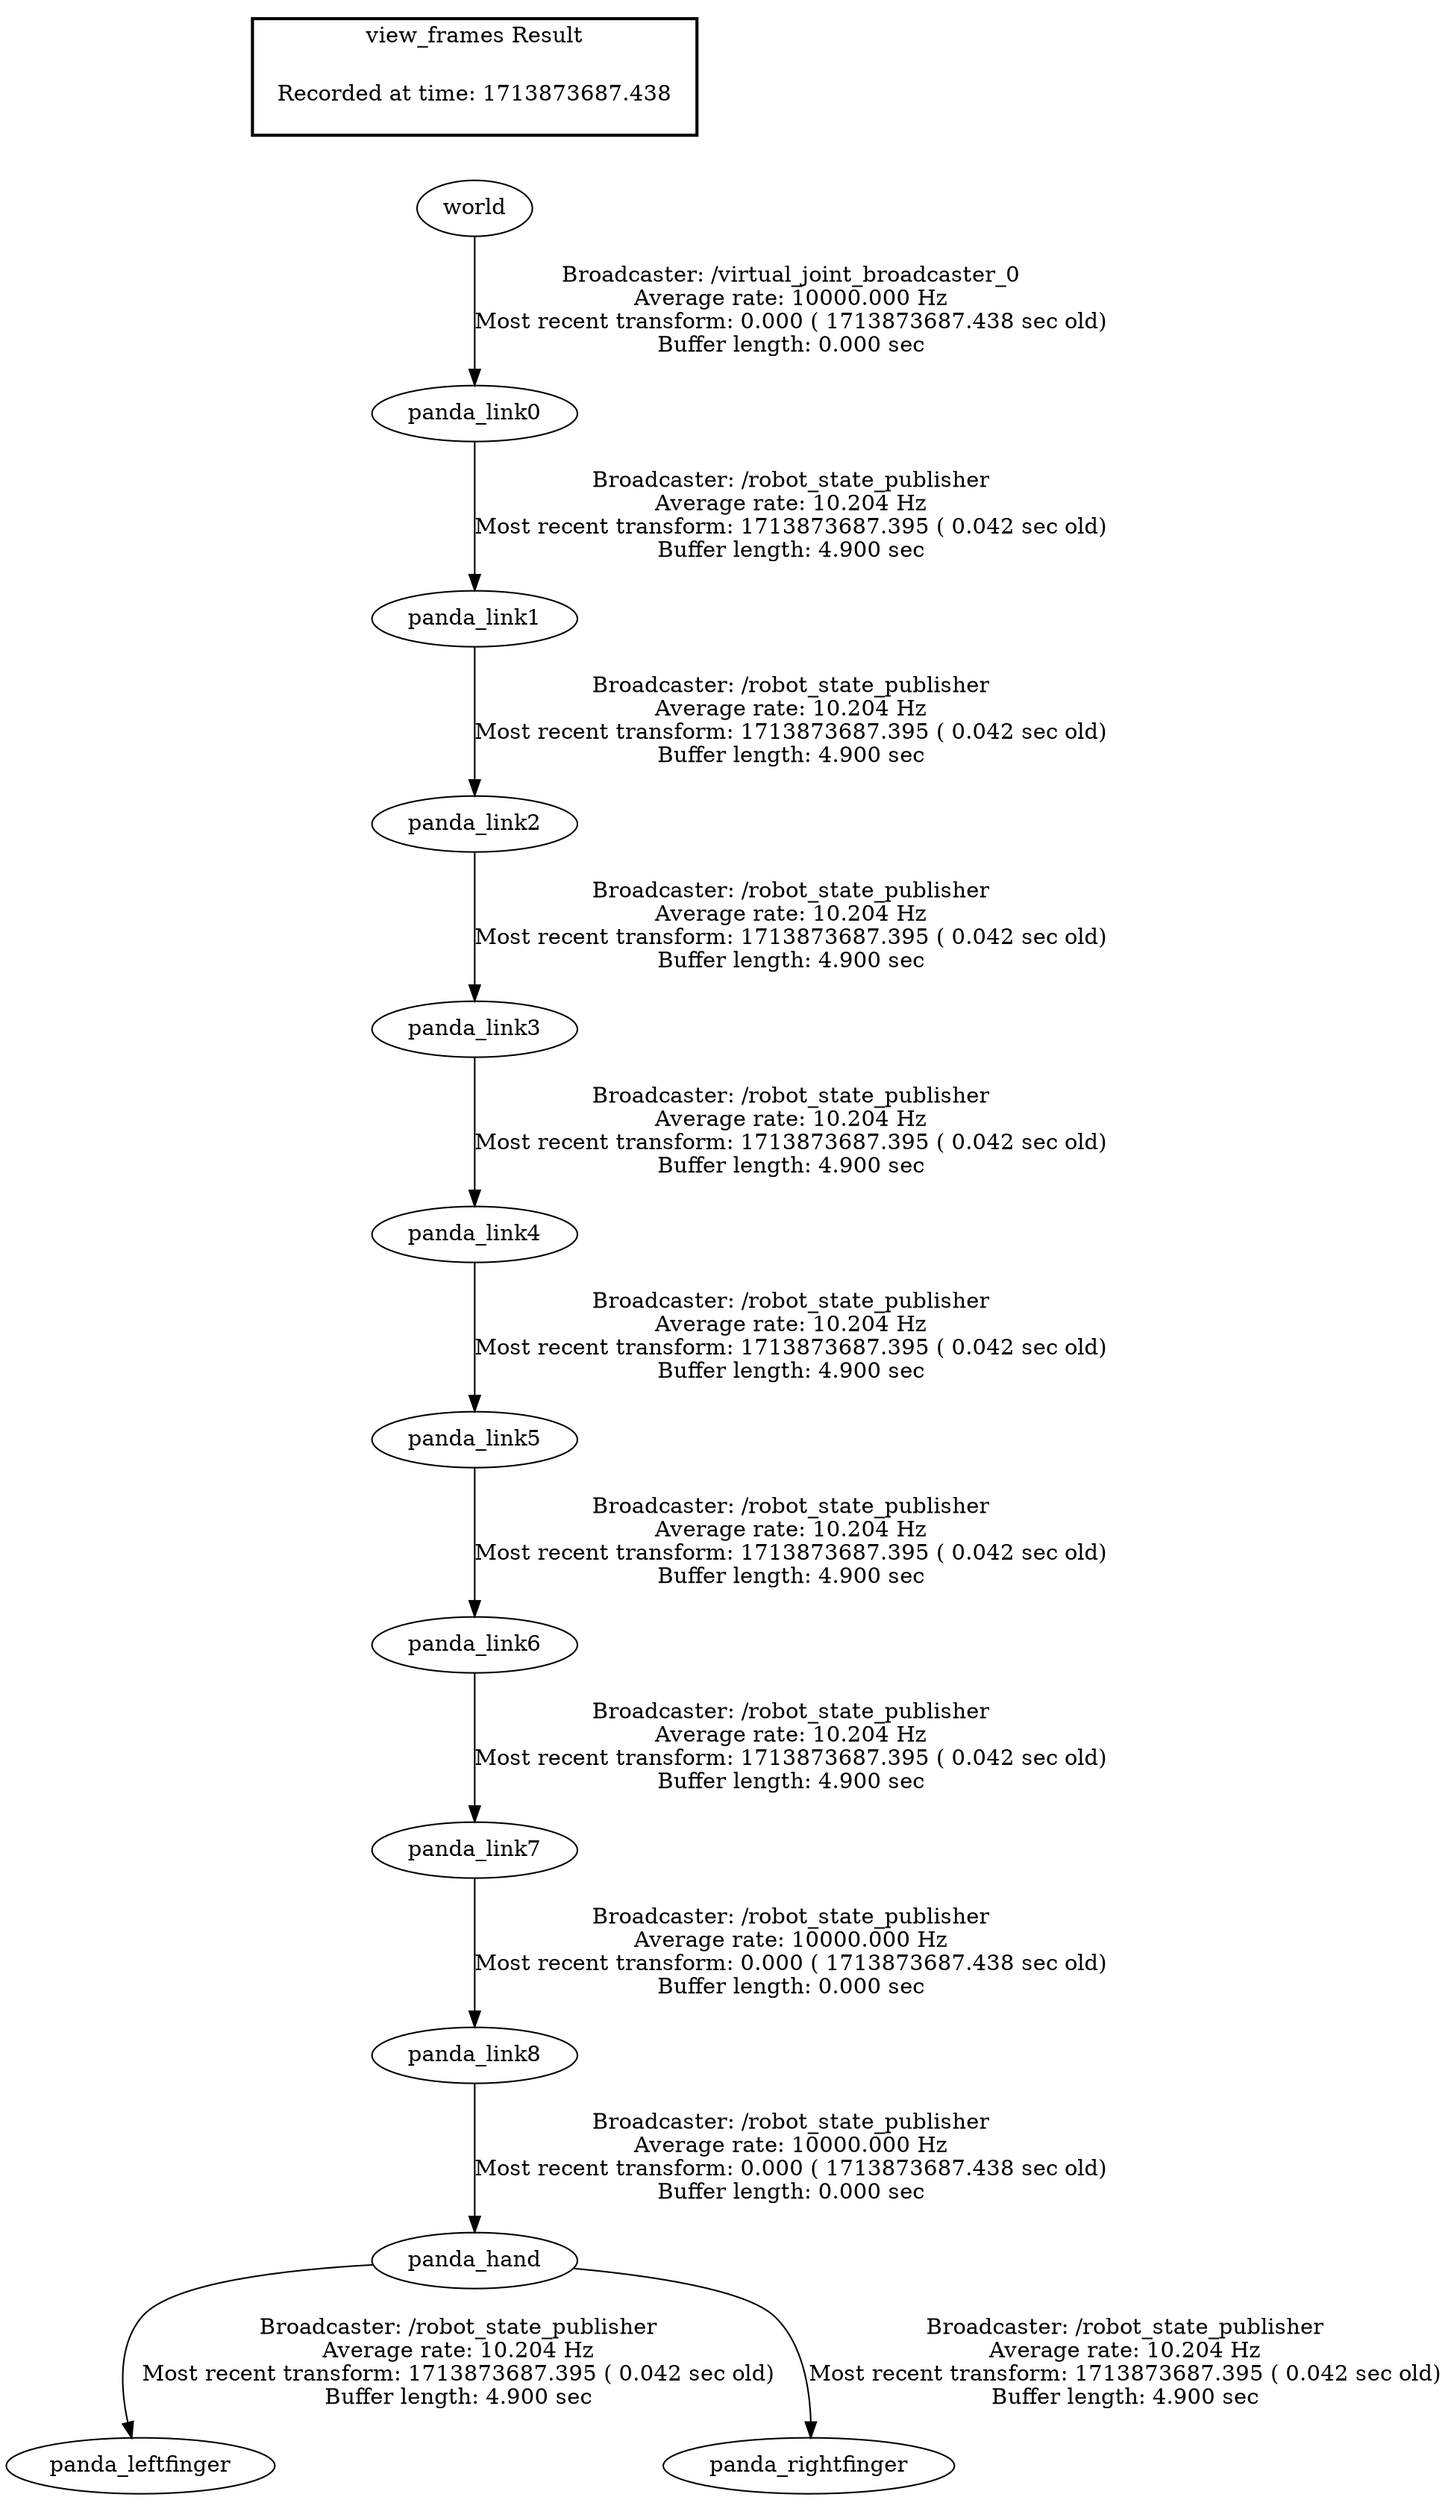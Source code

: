 digraph G {
"world" -> "panda_link0"[label="Broadcaster: /virtual_joint_broadcaster_0\nAverage rate: 10000.000 Hz\nMost recent transform: 0.000 ( 1713873687.438 sec old)\nBuffer length: 0.000 sec\n"];
"panda_link8" -> "panda_hand"[label="Broadcaster: /robot_state_publisher\nAverage rate: 10000.000 Hz\nMost recent transform: 0.000 ( 1713873687.438 sec old)\nBuffer length: 0.000 sec\n"];
"panda_link7" -> "panda_link8"[label="Broadcaster: /robot_state_publisher\nAverage rate: 10000.000 Hz\nMost recent transform: 0.000 ( 1713873687.438 sec old)\nBuffer length: 0.000 sec\n"];
"panda_link6" -> "panda_link7"[label="Broadcaster: /robot_state_publisher\nAverage rate: 10.204 Hz\nMost recent transform: 1713873687.395 ( 0.042 sec old)\nBuffer length: 4.900 sec\n"];
"panda_hand" -> "panda_leftfinger"[label="Broadcaster: /robot_state_publisher\nAverage rate: 10.204 Hz\nMost recent transform: 1713873687.395 ( 0.042 sec old)\nBuffer length: 4.900 sec\n"];
"panda_hand" -> "panda_rightfinger"[label="Broadcaster: /robot_state_publisher\nAverage rate: 10.204 Hz\nMost recent transform: 1713873687.395 ( 0.042 sec old)\nBuffer length: 4.900 sec\n"];
"panda_link0" -> "panda_link1"[label="Broadcaster: /robot_state_publisher\nAverage rate: 10.204 Hz\nMost recent transform: 1713873687.395 ( 0.042 sec old)\nBuffer length: 4.900 sec\n"];
"panda_link1" -> "panda_link2"[label="Broadcaster: /robot_state_publisher\nAverage rate: 10.204 Hz\nMost recent transform: 1713873687.395 ( 0.042 sec old)\nBuffer length: 4.900 sec\n"];
"panda_link2" -> "panda_link3"[label="Broadcaster: /robot_state_publisher\nAverage rate: 10.204 Hz\nMost recent transform: 1713873687.395 ( 0.042 sec old)\nBuffer length: 4.900 sec\n"];
"panda_link3" -> "panda_link4"[label="Broadcaster: /robot_state_publisher\nAverage rate: 10.204 Hz\nMost recent transform: 1713873687.395 ( 0.042 sec old)\nBuffer length: 4.900 sec\n"];
"panda_link4" -> "panda_link5"[label="Broadcaster: /robot_state_publisher\nAverage rate: 10.204 Hz\nMost recent transform: 1713873687.395 ( 0.042 sec old)\nBuffer length: 4.900 sec\n"];
"panda_link5" -> "panda_link6"[label="Broadcaster: /robot_state_publisher\nAverage rate: 10.204 Hz\nMost recent transform: 1713873687.395 ( 0.042 sec old)\nBuffer length: 4.900 sec\n"];
edge [style=invis];
 subgraph cluster_legend { style=bold; color=black; label ="view_frames Result";
"Recorded at time: 1713873687.438"[ shape=plaintext ] ;
 }->"world";
}